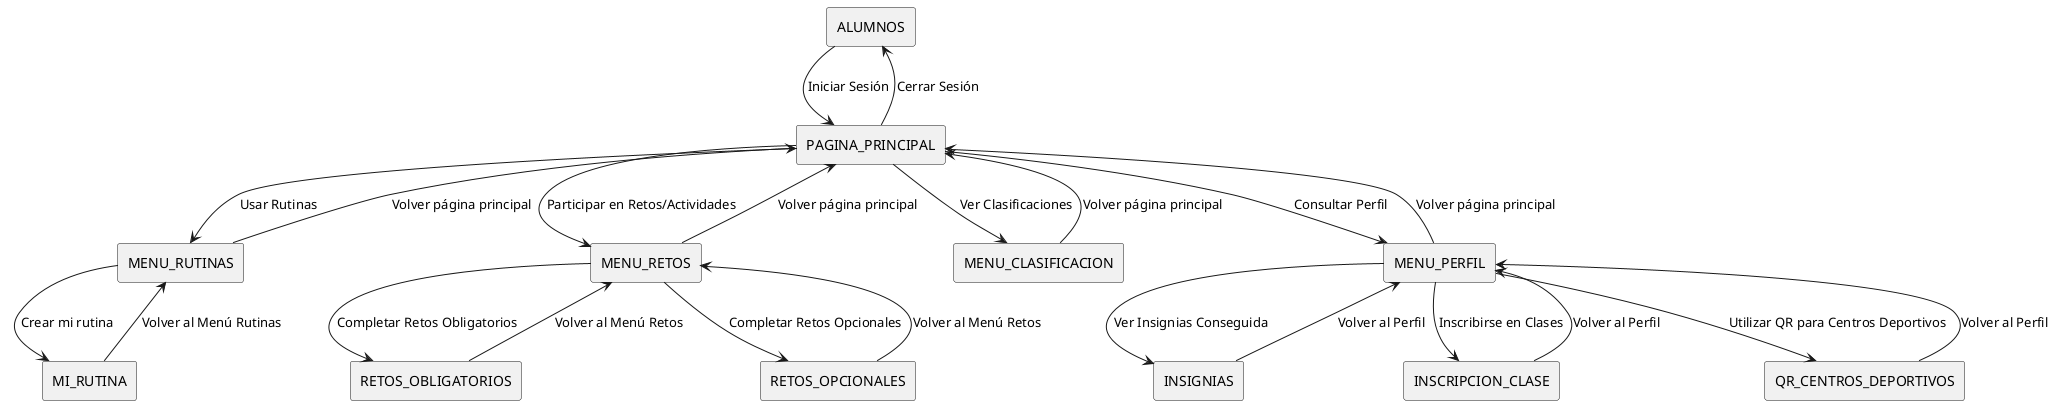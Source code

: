 @startuml AlumnosCasosDeUso
!define RECTANGLE(x) rectangle x

RECTANGLE(ALUMNOS)
RECTANGLE(PAGINA_PRINCIPAL)
RECTANGLE(MENU_RUTINAS)
RECTANGLE(MENU_RETOS)
RECTANGLE(MENU_CLASIFICACION)
RECTANGLE(MENU_PERFIL)
RECTANGLE(INSIGNIAS)
RECTANGLE(INSCRIPCION_CLASE)
RECTANGLE(QR_CENTROS_DEPORTIVOS)
RECTANGLE(RETOS_OBLIGATORIOS)
RECTANGLE(RETOS_OPCIONALES)
RECTANGLE(MI_RUTINA)

ALUMNOS --> PAGINA_PRINCIPAL : Iniciar Sesión
PAGINA_PRINCIPAL --> ALUMNOS : Cerrar Sesión

PAGINA_PRINCIPAL --> MENU_RUTINAS : Usar Rutinas
PAGINA_PRINCIPAL --> MENU_RETOS : Participar en Retos/Actividades
PAGINA_PRINCIPAL --> MENU_CLASIFICACION : Ver Clasificaciones
PAGINA_PRINCIPAL --> MENU_PERFIL : Consultar Perfil

MENU_PERFIL --> INSIGNIAS : Ver Insignias Conseguida
MENU_PERFIL --> INSCRIPCION_CLASE : Inscribirse en Clases
MENU_PERFIL --> QR_CENTROS_DEPORTIVOS : Utilizar QR para Centros Deportivos

MENU_RETOS --> RETOS_OBLIGATORIOS : Completar Retos Obligatorios
MENU_RETOS --> RETOS_OPCIONALES : Completar Retos Opcionales
RETOS_OBLIGATORIOS --> MENU_RETOS : Volver al Menú Retos
RETOS_OPCIONALES --> MENU_RETOS : Volver al Menú Retos

MENU_RUTINAS --> MI_RUTINA : Crear mi rutina
MI_RUTINA --> MENU_RUTINAS : Volver al Menú Rutinas

MENU_RUTINAS --> PAGINA_PRINCIPAL : Volver página principal
MENU_RETOS --> PAGINA_PRINCIPAL : Volver página principal
MENU_CLASIFICACION --> PAGINA_PRINCIPAL : Volver página principal
MENU_PERFIL --> PAGINA_PRINCIPAL : Volver página principal

INSIGNIAS --> MENU_PERFIL : Volver al Perfil
INSCRIPCION_CLASE --> MENU_PERFIL : Volver al Perfil
QR_CENTROS_DEPORTIVOS --> MENU_PERFIL : Volver al Perfil

@enduml
